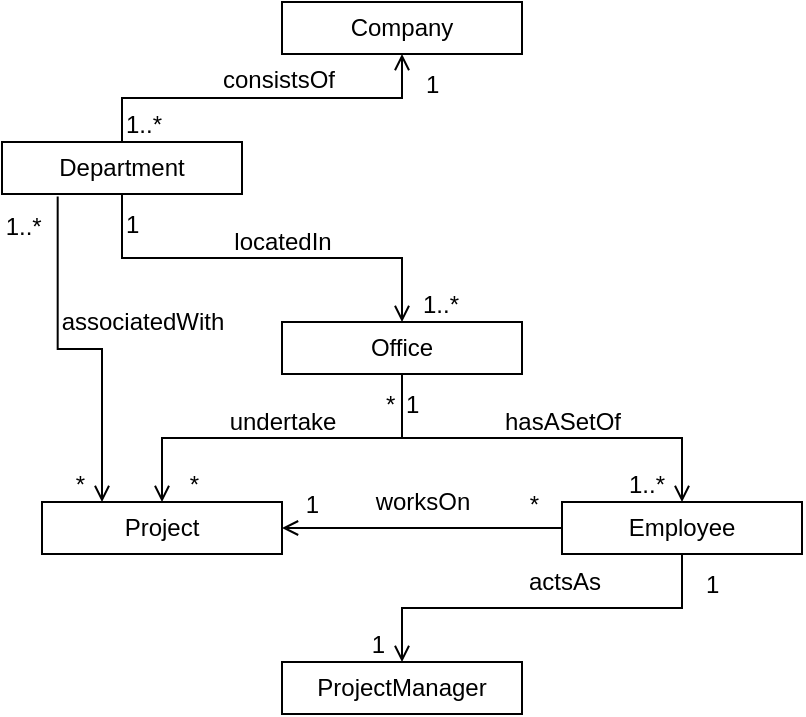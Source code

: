 <mxfile version="15.3.7" type="github"><diagram id="C5RBs43oDa-KdzZeNtuy" name="Page-1"><mxGraphModel dx="813" dy="438" grid="1" gridSize="10" guides="1" tooltips="1" connect="1" arrows="1" fold="1" page="1" pageScale="1" pageWidth="827" pageHeight="1169" math="0" shadow="0"><root><mxCell id="WIyWlLk6GJQsqaUBKTNV-0"/><mxCell id="WIyWlLk6GJQsqaUBKTNV-1" parent="WIyWlLk6GJQsqaUBKTNV-0"/><mxCell id="zkfFHV4jXpPFQw0GAbJ--26" value="" style="endArrow=open;shadow=0;strokeWidth=1;rounded=0;endFill=1;edgeStyle=elbowEdgeStyle;elbow=vertical;entryX=0.5;entryY=1;entryDx=0;entryDy=0;exitX=0.5;exitY=0;exitDx=0;exitDy=0;" parent="WIyWlLk6GJQsqaUBKTNV-1" source="z5dlX6LSvJrdy2B9lumP-1" target="z5dlX6LSvJrdy2B9lumP-0" edge="1"><mxGeometry x="0.5" y="41" relative="1" as="geometry"><mxPoint x="280" y="220" as="sourcePoint"/><mxPoint x="278" y="224.857" as="targetPoint"/><mxPoint x="-40" y="32" as="offset"/></mxGeometry></mxCell><mxCell id="zkfFHV4jXpPFQw0GAbJ--27" value="1..*" style="resizable=0;align=left;verticalAlign=bottom;labelBackgroundColor=none;fontSize=12;" parent="zkfFHV4jXpPFQw0GAbJ--26" connectable="0" vertex="1"><mxGeometry x="-1" relative="1" as="geometry"><mxPoint as="offset"/></mxGeometry></mxCell><mxCell id="zkfFHV4jXpPFQw0GAbJ--28" value="1" style="resizable=0;align=right;verticalAlign=bottom;labelBackgroundColor=none;fontSize=12;" parent="zkfFHV4jXpPFQw0GAbJ--26" connectable="0" vertex="1"><mxGeometry x="1" relative="1" as="geometry"><mxPoint x="-7" y="4" as="offset"/></mxGeometry></mxCell><mxCell id="zkfFHV4jXpPFQw0GAbJ--29" value="consistsOf" style="text;html=1;resizable=0;points=[];;align=center;verticalAlign=middle;labelBackgroundColor=none;rounded=0;shadow=0;strokeWidth=1;fontSize=12;" parent="zkfFHV4jXpPFQw0GAbJ--26" vertex="1" connectable="0"><mxGeometry x="0.5" y="49" relative="1" as="geometry"><mxPoint x="-38" y="40" as="offset"/></mxGeometry></mxCell><mxCell id="z5dlX6LSvJrdy2B9lumP-3" value="1" style="resizable=0;align=left;verticalAlign=bottom;labelBackgroundColor=none;fontSize=12;rotation=0;" connectable="0" vertex="1" parent="zkfFHV4jXpPFQw0GAbJ--26"><mxGeometry x="-1" relative="1" as="geometry"><mxPoint x="150" y="-50" as="offset"/></mxGeometry></mxCell><mxCell id="z5dlX6LSvJrdy2B9lumP-0" value="Company" style="rounded=0;whiteSpace=wrap;html=1;" vertex="1" parent="WIyWlLk6GJQsqaUBKTNV-1"><mxGeometry x="360" y="110" width="120" height="26" as="geometry"/></mxCell><mxCell id="z5dlX6LSvJrdy2B9lumP-1" value="Department" style="rounded=0;whiteSpace=wrap;html=1;" vertex="1" parent="WIyWlLk6GJQsqaUBKTNV-1"><mxGeometry x="220" y="180" width="120" height="26" as="geometry"/></mxCell><mxCell id="z5dlX6LSvJrdy2B9lumP-4" value="Office" style="rounded=0;whiteSpace=wrap;html=1;" vertex="1" parent="WIyWlLk6GJQsqaUBKTNV-1"><mxGeometry x="360" y="270" width="120" height="26" as="geometry"/></mxCell><mxCell id="z5dlX6LSvJrdy2B9lumP-5" value="" style="endArrow=open;shadow=0;strokeWidth=1;rounded=0;endFill=1;edgeStyle=elbowEdgeStyle;elbow=vertical;entryX=0.5;entryY=0;entryDx=0;entryDy=0;exitX=0.5;exitY=1;exitDx=0;exitDy=0;" edge="1" parent="WIyWlLk6GJQsqaUBKTNV-1" source="z5dlX6LSvJrdy2B9lumP-1" target="z5dlX6LSvJrdy2B9lumP-4"><mxGeometry x="0.5" y="41" relative="1" as="geometry"><mxPoint x="279" y="206" as="sourcePoint"/><mxPoint x="479" y="180" as="targetPoint"/><mxPoint x="-40" y="32" as="offset"/></mxGeometry></mxCell><mxCell id="z5dlX6LSvJrdy2B9lumP-6" value="1" style="resizable=0;align=left;verticalAlign=bottom;labelBackgroundColor=none;fontSize=12;" connectable="0" vertex="1" parent="z5dlX6LSvJrdy2B9lumP-5"><mxGeometry x="-1" relative="1" as="geometry"><mxPoint y="24" as="offset"/></mxGeometry></mxCell><mxCell id="z5dlX6LSvJrdy2B9lumP-7" value="1..*" style="resizable=0;align=right;verticalAlign=bottom;labelBackgroundColor=none;fontSize=12;" connectable="0" vertex="1" parent="z5dlX6LSvJrdy2B9lumP-5"><mxGeometry x="1" relative="1" as="geometry"><mxPoint x="30" as="offset"/></mxGeometry></mxCell><mxCell id="z5dlX6LSvJrdy2B9lumP-8" value="locatedIn" style="text;html=1;resizable=0;points=[];;align=center;verticalAlign=middle;labelBackgroundColor=none;rounded=0;shadow=0;strokeWidth=1;fontSize=12;" vertex="1" connectable="0" parent="z5dlX6LSvJrdy2B9lumP-5"><mxGeometry x="0.5" y="49" relative="1" as="geometry"><mxPoint x="-41" y="41" as="offset"/></mxGeometry></mxCell><mxCell id="z5dlX6LSvJrdy2B9lumP-37" value="1" style="resizable=0;align=left;verticalAlign=bottom;labelBackgroundColor=none;fontSize=12;" connectable="0" vertex="1" parent="z5dlX6LSvJrdy2B9lumP-5"><mxGeometry x="-1" relative="1" as="geometry"><mxPoint x="150" y="-46" as="offset"/></mxGeometry></mxCell><mxCell id="z5dlX6LSvJrdy2B9lumP-10" value="" style="endArrow=open;shadow=0;strokeWidth=1;rounded=0;endFill=1;edgeStyle=elbowEdgeStyle;elbow=vertical;entryX=0.5;entryY=0;entryDx=0;entryDy=0;exitX=0.5;exitY=1;exitDx=0;exitDy=0;" edge="1" parent="WIyWlLk6GJQsqaUBKTNV-1"><mxGeometry x="0.5" y="41" relative="1" as="geometry"><mxPoint x="420" y="296" as="sourcePoint"/><mxPoint x="560" y="360" as="targetPoint"/><mxPoint x="-40" y="32" as="offset"/></mxGeometry></mxCell><mxCell id="z5dlX6LSvJrdy2B9lumP-11" value="1" style="resizable=0;align=left;verticalAlign=bottom;labelBackgroundColor=none;fontSize=12;" connectable="0" vertex="1" parent="z5dlX6LSvJrdy2B9lumP-10"><mxGeometry x="-1" relative="1" as="geometry"><mxPoint y="24" as="offset"/></mxGeometry></mxCell><mxCell id="z5dlX6LSvJrdy2B9lumP-12" value="1..*" style="resizable=0;align=right;verticalAlign=bottom;labelBackgroundColor=none;fontSize=12;" connectable="0" vertex="1" parent="z5dlX6LSvJrdy2B9lumP-10"><mxGeometry x="1" relative="1" as="geometry"><mxPoint x="-7" as="offset"/></mxGeometry></mxCell><mxCell id="z5dlX6LSvJrdy2B9lumP-13" value="hasASetOf" style="text;html=1;resizable=0;points=[];;align=center;verticalAlign=middle;labelBackgroundColor=none;rounded=0;shadow=0;strokeWidth=1;fontSize=12;" vertex="1" connectable="0" parent="z5dlX6LSvJrdy2B9lumP-10"><mxGeometry x="0.5" y="49" relative="1" as="geometry"><mxPoint x="-41" y="41" as="offset"/></mxGeometry></mxCell><mxCell id="z5dlX6LSvJrdy2B9lumP-18" value="*" style="resizable=0;align=left;verticalAlign=bottom;labelBackgroundColor=none;fontSize=12;" connectable="0" vertex="1" parent="z5dlX6LSvJrdy2B9lumP-10"><mxGeometry x="-1" relative="1" as="geometry"><mxPoint x="-10" y="24" as="offset"/></mxGeometry></mxCell><mxCell id="z5dlX6LSvJrdy2B9lumP-14" value="" style="endArrow=open;shadow=0;strokeWidth=1;rounded=0;endFill=1;edgeStyle=elbowEdgeStyle;elbow=vertical;exitX=0.5;exitY=1;exitDx=0;exitDy=0;" edge="1" parent="WIyWlLk6GJQsqaUBKTNV-1"><mxGeometry x="0.5" y="41" relative="1" as="geometry"><mxPoint x="420" y="296" as="sourcePoint"/><mxPoint x="300" y="360" as="targetPoint"/><mxPoint x="-40" y="32" as="offset"/></mxGeometry></mxCell><mxCell id="z5dlX6LSvJrdy2B9lumP-16" value="*" style="resizable=0;align=right;verticalAlign=bottom;labelBackgroundColor=none;fontSize=12;" connectable="0" vertex="1" parent="z5dlX6LSvJrdy2B9lumP-14"><mxGeometry x="1" relative="1" as="geometry"><mxPoint x="20" as="offset"/></mxGeometry></mxCell><mxCell id="z5dlX6LSvJrdy2B9lumP-17" value="undertake" style="text;html=1;resizable=0;points=[];;align=center;verticalAlign=middle;labelBackgroundColor=none;rounded=0;shadow=0;strokeWidth=1;fontSize=12;" vertex="1" connectable="0" parent="z5dlX6LSvJrdy2B9lumP-14"><mxGeometry x="0.5" y="49" relative="1" as="geometry"><mxPoint x="46" y="-57" as="offset"/></mxGeometry></mxCell><mxCell id="z5dlX6LSvJrdy2B9lumP-36" value="*" style="resizable=0;align=right;verticalAlign=bottom;labelBackgroundColor=none;fontSize=12;" connectable="0" vertex="1" parent="z5dlX6LSvJrdy2B9lumP-14"><mxGeometry x="1" relative="1" as="geometry"><mxPoint x="190" y="10" as="offset"/></mxGeometry></mxCell><mxCell id="z5dlX6LSvJrdy2B9lumP-19" value="Employee" style="rounded=0;whiteSpace=wrap;html=1;" vertex="1" parent="WIyWlLk6GJQsqaUBKTNV-1"><mxGeometry x="500" y="360" width="120" height="26" as="geometry"/></mxCell><mxCell id="z5dlX6LSvJrdy2B9lumP-20" value="Project" style="rounded=0;whiteSpace=wrap;html=1;" vertex="1" parent="WIyWlLk6GJQsqaUBKTNV-1"><mxGeometry x="240" y="360" width="120" height="26" as="geometry"/></mxCell><mxCell id="z5dlX6LSvJrdy2B9lumP-21" value="" style="endArrow=open;shadow=0;strokeWidth=1;rounded=0;endFill=1;edgeStyle=elbowEdgeStyle;elbow=vertical;entryX=0.25;entryY=0;entryDx=0;entryDy=0;exitX=0.232;exitY=1.046;exitDx=0;exitDy=0;exitPerimeter=0;" edge="1" parent="WIyWlLk6GJQsqaUBKTNV-1" source="z5dlX6LSvJrdy2B9lumP-1" target="z5dlX6LSvJrdy2B9lumP-20"><mxGeometry x="0.5" y="41" relative="1" as="geometry"><mxPoint x="200" y="216" as="sourcePoint"/><mxPoint x="340" y="280" as="targetPoint"/><mxPoint x="-40" y="32" as="offset"/></mxGeometry></mxCell><mxCell id="z5dlX6LSvJrdy2B9lumP-22" value="1..*" style="resizable=0;align=left;verticalAlign=bottom;labelBackgroundColor=none;fontSize=12;" connectable="0" vertex="1" parent="z5dlX6LSvJrdy2B9lumP-21"><mxGeometry x="-1" relative="1" as="geometry"><mxPoint x="-28" y="24" as="offset"/></mxGeometry></mxCell><mxCell id="z5dlX6LSvJrdy2B9lumP-23" value="*" style="resizable=0;align=right;verticalAlign=bottom;labelBackgroundColor=none;fontSize=12;" connectable="0" vertex="1" parent="z5dlX6LSvJrdy2B9lumP-21"><mxGeometry x="1" relative="1" as="geometry"><mxPoint x="-7" as="offset"/></mxGeometry></mxCell><mxCell id="z5dlX6LSvJrdy2B9lumP-24" value="associatedWith" style="text;html=1;resizable=0;points=[];;align=center;verticalAlign=middle;labelBackgroundColor=none;rounded=0;shadow=0;strokeWidth=1;fontSize=12;" vertex="1" connectable="0" parent="z5dlX6LSvJrdy2B9lumP-21"><mxGeometry x="0.5" y="49" relative="1" as="geometry"><mxPoint x="-29" y="-46" as="offset"/></mxGeometry></mxCell><mxCell id="z5dlX6LSvJrdy2B9lumP-26" value="ProjectManager" style="rounded=0;whiteSpace=wrap;html=1;" vertex="1" parent="WIyWlLk6GJQsqaUBKTNV-1"><mxGeometry x="360" y="440" width="120" height="26" as="geometry"/></mxCell><mxCell id="z5dlX6LSvJrdy2B9lumP-27" value="" style="endArrow=open;shadow=0;strokeWidth=1;rounded=0;endFill=1;edgeStyle=elbowEdgeStyle;elbow=vertical;entryX=0.5;entryY=0;entryDx=0;entryDy=0;exitX=0.5;exitY=1;exitDx=0;exitDy=0;" edge="1" parent="WIyWlLk6GJQsqaUBKTNV-1" target="z5dlX6LSvJrdy2B9lumP-26"><mxGeometry x="0.5" y="41" relative="1" as="geometry"><mxPoint x="560" y="386" as="sourcePoint"/><mxPoint x="700" y="450" as="targetPoint"/><mxPoint x="-40" y="32" as="offset"/></mxGeometry></mxCell><mxCell id="z5dlX6LSvJrdy2B9lumP-28" value="1" style="resizable=0;align=left;verticalAlign=bottom;labelBackgroundColor=none;fontSize=12;" connectable="0" vertex="1" parent="z5dlX6LSvJrdy2B9lumP-27"><mxGeometry x="-1" relative="1" as="geometry"><mxPoint x="10" y="24" as="offset"/></mxGeometry></mxCell><mxCell id="z5dlX6LSvJrdy2B9lumP-29" value="1" style="resizable=0;align=right;verticalAlign=bottom;labelBackgroundColor=none;fontSize=12;" connectable="0" vertex="1" parent="z5dlX6LSvJrdy2B9lumP-27"><mxGeometry x="1" relative="1" as="geometry"><mxPoint x="-7" as="offset"/></mxGeometry></mxCell><mxCell id="z5dlX6LSvJrdy2B9lumP-30" value="actsAs" style="text;html=1;resizable=0;points=[];;align=center;verticalAlign=middle;labelBackgroundColor=none;rounded=0;shadow=0;strokeWidth=1;fontSize=12;" vertex="1" connectable="0" parent="z5dlX6LSvJrdy2B9lumP-27"><mxGeometry x="0.5" y="49" relative="1" as="geometry"><mxPoint x="59" y="-62" as="offset"/></mxGeometry></mxCell><mxCell id="z5dlX6LSvJrdy2B9lumP-32" value="" style="endArrow=open;shadow=0;strokeWidth=1;rounded=0;endFill=1;edgeStyle=elbowEdgeStyle;elbow=vertical;exitX=0;exitY=0.5;exitDx=0;exitDy=0;" edge="1" parent="WIyWlLk6GJQsqaUBKTNV-1" source="z5dlX6LSvJrdy2B9lumP-19"><mxGeometry x="0.5" y="41" relative="1" as="geometry"><mxPoint x="570" y="396" as="sourcePoint"/><mxPoint x="360" y="373" as="targetPoint"/><mxPoint x="-40" y="32" as="offset"/></mxGeometry></mxCell><mxCell id="z5dlX6LSvJrdy2B9lumP-34" value="1" style="resizable=0;align=right;verticalAlign=bottom;labelBackgroundColor=none;fontSize=12;" connectable="0" vertex="1" parent="z5dlX6LSvJrdy2B9lumP-32"><mxGeometry x="1" relative="1" as="geometry"><mxPoint x="20" y="-3" as="offset"/></mxGeometry></mxCell><mxCell id="z5dlX6LSvJrdy2B9lumP-35" value="worksOn" style="text;html=1;resizable=0;points=[];;align=center;verticalAlign=middle;labelBackgroundColor=none;rounded=0;shadow=0;strokeWidth=1;fontSize=12;" vertex="1" connectable="0" parent="z5dlX6LSvJrdy2B9lumP-32"><mxGeometry x="0.5" y="49" relative="1" as="geometry"><mxPoint x="35" y="-62" as="offset"/></mxGeometry></mxCell></root></mxGraphModel></diagram></mxfile>